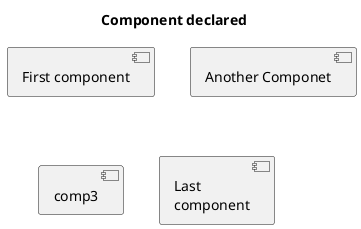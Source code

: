 @startuml

/'Component declared'/
title  Component declared
[First component]
[Another Componet] as comp2
component comp3
component [Last\ncomponent] as comp4


newpage
/'
  interface declared
'/
title  Interface declared
()"First interface"
() "Another interface" as inte1
interface int3
interface "in\n231432dsfd" as int4

newpage
title arrow note
[First Component] as c1
DataAccess - c1
note right of c1 : A note also be \n be serval lines
c1 ..> Http : use
note left of Http : dsfsfdsfdsfdsd

newpage
title package node folder frame cloud database

package "Some Group"{
    HTTP - [First Component]
    [Another Component]
}

node "Other Group"{
    FTP - [Second Component]
}

cloud {
    [Example1]

}


database "MySql"{
    folder "This is my folder" {
        [Folder3]
    }

    frame "Foo"{
       [Frames4]
    }

}
    [First Component] -down-> FTP
    [Another Component] -down->  [Example1]
    [Example1] -down-> [Folder3]
    [Folder3] -down-> [Frames4]


    newpage
    title **Arrow direction**
    [Component] .left.> left
    [Component] -up-> up
    [Component] -right-> right
    [Component] -down-> down

    newpage
    title Use UML2 notation
    skinparam componentStyle uml2
    interface "Data Access" as DA
    DA - [First Component]
    [First Component] ..> Http : use

    newpage
    title individual colors
    component [Web Server] #yellow

    newpage
    title Using sprite in Stereotype <color: red>//**todo**//</color>

    newpage
    title skinparam
    skinparam component{
        backgroundColor red
        backgroundColor<<we>> green
        borderColor blue
        arrowColor green
        arrowColor<<we>> red
    }
    skinparam interface{
        backgroundColor yellow
        borderColor red
        fontSize 23
        fontColor blue
    }


    () "Data Access" as DA
    interface "HTTP"
    [First Component] as Fc
    component "Web Server" as ws
    component "we" <<we>>


    DA - Fc
    Fc ..> HTTP
    HTTP - ws
    Fc --> [we]




@enduml